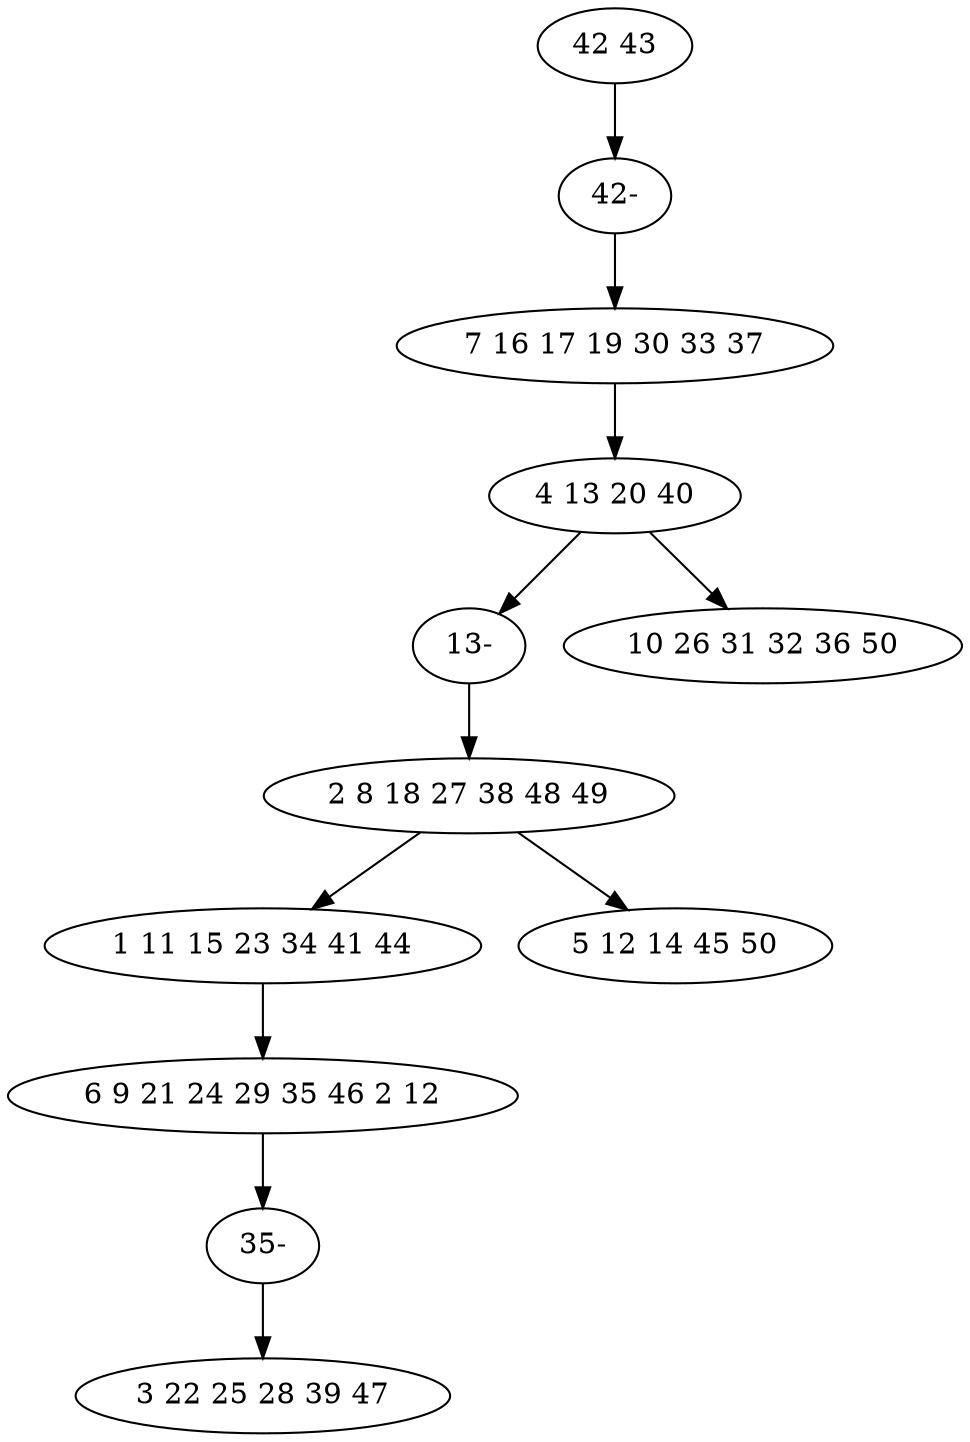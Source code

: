 digraph true_tree {
	"0" -> "11"
	"1" -> "2"
	"2" -> "10"
	"2" -> "4"
	"3" -> "5"
	"3" -> "6"
	"5" -> "7"
	"7" -> "9"
	"9" -> "8"
	"10" -> "3"
	"11" -> "1"
	"0" [label="42 43"];
	"1" [label="7 16 17 19 30 33 37"];
	"2" [label="4 13 20 40"];
	"3" [label="2 8 18 27 38 48 49"];
	"4" [label="10 26 31 32 36 50"];
	"5" [label="1 11 15 23 34 41 44"];
	"6" [label="5 12 14 45 50"];
	"7" [label="6 9 21 24 29 35 46 2 12"];
	"8" [label="3 22 25 28 39 47"];
	"9" [label="35-"];
	"10" [label="13-"];
	"11" [label="42-"];
}
